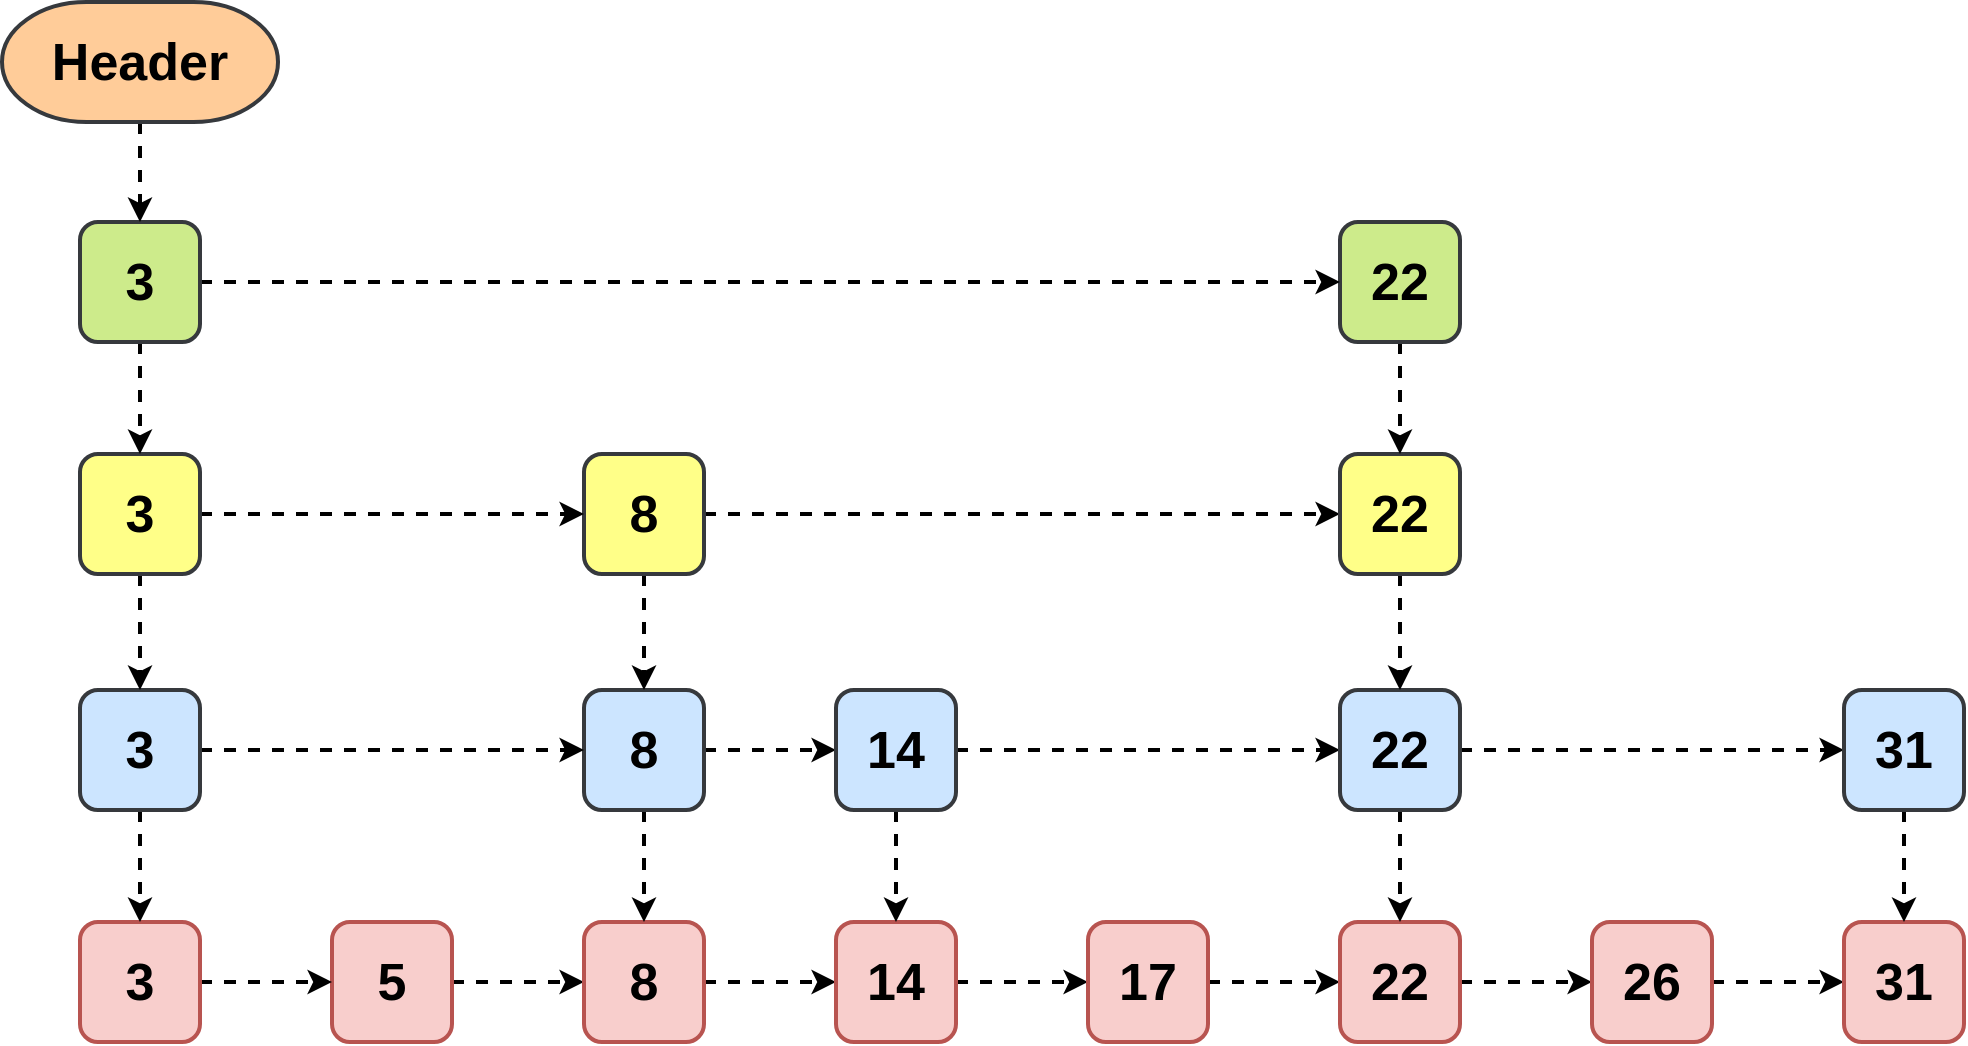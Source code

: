 <mxfile version="12.6.5" type="device"><diagram id="cGu2qYKcX4dulMtAiivS" name="Page-1"><mxGraphModel dx="1953" dy="1040" grid="0" gridSize="10" guides="1" tooltips="1" connect="1" arrows="1" fold="1" page="0" pageScale="1" pageWidth="827" pageHeight="1169" math="0" shadow="0"><root><mxCell id="0"/><mxCell id="1" parent="0"/><mxCell id="sqYUehq5y0aGIdNPu31Y-55" style="edgeStyle=orthogonalEdgeStyle;rounded=0;orthogonalLoop=1;jettySize=auto;html=1;exitX=1;exitY=0.5;exitDx=0;exitDy=0;entryX=0;entryY=0.5;entryDx=0;entryDy=0;dashed=1;strokeWidth=2;fontSize=26;" edge="1" parent="1" source="sqYUehq5y0aGIdNPu31Y-1" target="sqYUehq5y0aGIdNPu31Y-2"><mxGeometry relative="1" as="geometry"/></mxCell><mxCell id="sqYUehq5y0aGIdNPu31Y-1" value="5" style="rounded=1;whiteSpace=wrap;html=1;strokeWidth=2;fontSize=26;fontStyle=1;fillColor=#f8cecc;strokeColor=#b85450;" vertex="1" parent="1"><mxGeometry x="-29" y="206" width="60" height="60" as="geometry"/></mxCell><mxCell id="sqYUehq5y0aGIdNPu31Y-56" style="edgeStyle=orthogonalEdgeStyle;rounded=0;orthogonalLoop=1;jettySize=auto;html=1;exitX=1;exitY=0.5;exitDx=0;exitDy=0;entryX=0;entryY=0.5;entryDx=0;entryDy=0;dashed=1;strokeWidth=2;fontSize=26;" edge="1" parent="1" source="sqYUehq5y0aGIdNPu31Y-2" target="sqYUehq5y0aGIdNPu31Y-3"><mxGeometry relative="1" as="geometry"/></mxCell><mxCell id="sqYUehq5y0aGIdNPu31Y-2" value="8" style="rounded=1;whiteSpace=wrap;html=1;strokeWidth=2;fontSize=26;fontStyle=1;fillColor=#f8cecc;strokeColor=#b85450;" vertex="1" parent="1"><mxGeometry x="97" y="206" width="60" height="60" as="geometry"/></mxCell><mxCell id="sqYUehq5y0aGIdNPu31Y-57" style="edgeStyle=orthogonalEdgeStyle;rounded=0;orthogonalLoop=1;jettySize=auto;html=1;exitX=1;exitY=0.5;exitDx=0;exitDy=0;entryX=0;entryY=0.5;entryDx=0;entryDy=0;dashed=1;strokeWidth=2;fontSize=26;" edge="1" parent="1" source="sqYUehq5y0aGIdNPu31Y-3" target="sqYUehq5y0aGIdNPu31Y-4"><mxGeometry relative="1" as="geometry"/></mxCell><mxCell id="sqYUehq5y0aGIdNPu31Y-3" value="14" style="rounded=1;whiteSpace=wrap;html=1;strokeWidth=2;fontSize=26;fontStyle=1;fillColor=#f8cecc;strokeColor=#b85450;" vertex="1" parent="1"><mxGeometry x="223" y="206" width="60" height="60" as="geometry"/></mxCell><mxCell id="sqYUehq5y0aGIdNPu31Y-59" style="edgeStyle=orthogonalEdgeStyle;rounded=0;orthogonalLoop=1;jettySize=auto;html=1;exitX=1;exitY=0.5;exitDx=0;exitDy=0;entryX=0;entryY=0.5;entryDx=0;entryDy=0;dashed=1;strokeWidth=2;fontSize=26;" edge="1" parent="1" source="sqYUehq5y0aGIdNPu31Y-4" target="sqYUehq5y0aGIdNPu31Y-5"><mxGeometry relative="1" as="geometry"/></mxCell><mxCell id="sqYUehq5y0aGIdNPu31Y-4" value="17" style="rounded=1;whiteSpace=wrap;html=1;strokeWidth=2;fontSize=26;fontStyle=1;fillColor=#f8cecc;strokeColor=#b85450;" vertex="1" parent="1"><mxGeometry x="349" y="206" width="60" height="60" as="geometry"/></mxCell><mxCell id="sqYUehq5y0aGIdNPu31Y-60" style="edgeStyle=orthogonalEdgeStyle;rounded=0;orthogonalLoop=1;jettySize=auto;html=1;exitX=1;exitY=0.5;exitDx=0;exitDy=0;entryX=0;entryY=0.5;entryDx=0;entryDy=0;dashed=1;strokeWidth=2;fontSize=26;" edge="1" parent="1" source="sqYUehq5y0aGIdNPu31Y-5" target="sqYUehq5y0aGIdNPu31Y-7"><mxGeometry relative="1" as="geometry"/></mxCell><mxCell id="sqYUehq5y0aGIdNPu31Y-5" value="22" style="rounded=1;whiteSpace=wrap;html=1;strokeWidth=2;fontSize=26;fontStyle=1;fillColor=#f8cecc;strokeColor=#b85450;" vertex="1" parent="1"><mxGeometry x="475" y="206" width="60" height="60" as="geometry"/></mxCell><mxCell id="sqYUehq5y0aGIdNPu31Y-54" style="edgeStyle=orthogonalEdgeStyle;rounded=0;orthogonalLoop=1;jettySize=auto;html=1;exitX=1;exitY=0.5;exitDx=0;exitDy=0;entryX=0;entryY=0.5;entryDx=0;entryDy=0;dashed=1;strokeWidth=2;fontSize=26;" edge="1" parent="1" source="sqYUehq5y0aGIdNPu31Y-6" target="sqYUehq5y0aGIdNPu31Y-1"><mxGeometry relative="1" as="geometry"/></mxCell><mxCell id="sqYUehq5y0aGIdNPu31Y-6" value="3" style="rounded=1;whiteSpace=wrap;html=1;strokeWidth=2;fontSize=26;fontStyle=1;fillColor=#f8cecc;strokeColor=#b85450;" vertex="1" parent="1"><mxGeometry x="-155" y="206" width="60" height="60" as="geometry"/></mxCell><mxCell id="sqYUehq5y0aGIdNPu31Y-61" style="edgeStyle=orthogonalEdgeStyle;rounded=0;orthogonalLoop=1;jettySize=auto;html=1;exitX=1;exitY=0.5;exitDx=0;exitDy=0;entryX=0;entryY=0.5;entryDx=0;entryDy=0;dashed=1;strokeWidth=2;fontSize=26;" edge="1" parent="1" source="sqYUehq5y0aGIdNPu31Y-7" target="sqYUehq5y0aGIdNPu31Y-8"><mxGeometry relative="1" as="geometry"/></mxCell><mxCell id="sqYUehq5y0aGIdNPu31Y-7" value="26" style="rounded=1;whiteSpace=wrap;html=1;strokeWidth=2;fontSize=26;fontStyle=1;fillColor=#f8cecc;strokeColor=#b85450;" vertex="1" parent="1"><mxGeometry x="601" y="206" width="60" height="60" as="geometry"/></mxCell><mxCell id="sqYUehq5y0aGIdNPu31Y-8" value="31" style="rounded=1;whiteSpace=wrap;html=1;strokeWidth=2;fontSize=26;fontStyle=1;fillColor=#f8cecc;strokeColor=#b85450;" vertex="1" parent="1"><mxGeometry x="727" y="206" width="60" height="60" as="geometry"/></mxCell><mxCell id="sqYUehq5y0aGIdNPu31Y-46" style="edgeStyle=orthogonalEdgeStyle;rounded=0;orthogonalLoop=1;jettySize=auto;html=1;exitX=0.5;exitY=1;exitDx=0;exitDy=0;entryX=0.5;entryY=0;entryDx=0;entryDy=0;dashed=1;strokeWidth=2;fontSize=26;" edge="1" parent="1" source="sqYUehq5y0aGIdNPu31Y-10" target="sqYUehq5y0aGIdNPu31Y-2"><mxGeometry relative="1" as="geometry"/></mxCell><mxCell id="sqYUehq5y0aGIdNPu31Y-51" style="edgeStyle=orthogonalEdgeStyle;rounded=0;orthogonalLoop=1;jettySize=auto;html=1;exitX=1;exitY=0.5;exitDx=0;exitDy=0;entryX=0;entryY=0.5;entryDx=0;entryDy=0;dashed=1;strokeWidth=2;fontSize=26;" edge="1" parent="1" source="sqYUehq5y0aGIdNPu31Y-10" target="sqYUehq5y0aGIdNPu31Y-11"><mxGeometry relative="1" as="geometry"/></mxCell><mxCell id="sqYUehq5y0aGIdNPu31Y-10" value="8" style="rounded=1;whiteSpace=wrap;html=1;strokeWidth=2;fontSize=26;fontStyle=1;fillColor=#cce5ff;strokeColor=#36393d;" vertex="1" parent="1"><mxGeometry x="97" y="90" width="60" height="60" as="geometry"/></mxCell><mxCell id="sqYUehq5y0aGIdNPu31Y-45" style="edgeStyle=orthogonalEdgeStyle;rounded=0;orthogonalLoop=1;jettySize=auto;html=1;exitX=0.5;exitY=1;exitDx=0;exitDy=0;entryX=0.5;entryY=0;entryDx=0;entryDy=0;dashed=1;strokeWidth=2;fontSize=26;" edge="1" parent="1" source="sqYUehq5y0aGIdNPu31Y-11" target="sqYUehq5y0aGIdNPu31Y-3"><mxGeometry relative="1" as="geometry"/></mxCell><mxCell id="sqYUehq5y0aGIdNPu31Y-52" style="edgeStyle=orthogonalEdgeStyle;rounded=0;orthogonalLoop=1;jettySize=auto;html=1;exitX=1;exitY=0.5;exitDx=0;exitDy=0;entryX=0;entryY=0.5;entryDx=0;entryDy=0;dashed=1;strokeWidth=2;fontSize=26;" edge="1" parent="1" source="sqYUehq5y0aGIdNPu31Y-11" target="sqYUehq5y0aGIdNPu31Y-13"><mxGeometry relative="1" as="geometry"/></mxCell><mxCell id="sqYUehq5y0aGIdNPu31Y-11" value="14" style="rounded=1;whiteSpace=wrap;html=1;strokeWidth=2;fontSize=26;fontStyle=1;fillColor=#cce5ff;strokeColor=#36393d;" vertex="1" parent="1"><mxGeometry x="223" y="90" width="60" height="60" as="geometry"/></mxCell><mxCell id="sqYUehq5y0aGIdNPu31Y-43" style="edgeStyle=orthogonalEdgeStyle;rounded=0;orthogonalLoop=1;jettySize=auto;html=1;exitX=0.5;exitY=1;exitDx=0;exitDy=0;entryX=0.5;entryY=0;entryDx=0;entryDy=0;dashed=1;strokeWidth=2;fontSize=26;" edge="1" parent="1" source="sqYUehq5y0aGIdNPu31Y-13" target="sqYUehq5y0aGIdNPu31Y-5"><mxGeometry relative="1" as="geometry"/></mxCell><mxCell id="sqYUehq5y0aGIdNPu31Y-53" style="edgeStyle=orthogonalEdgeStyle;rounded=0;orthogonalLoop=1;jettySize=auto;html=1;exitX=1;exitY=0.5;exitDx=0;exitDy=0;entryX=0;entryY=0.5;entryDx=0;entryDy=0;dashed=1;strokeWidth=2;fontSize=26;" edge="1" parent="1" source="sqYUehq5y0aGIdNPu31Y-13" target="sqYUehq5y0aGIdNPu31Y-16"><mxGeometry relative="1" as="geometry"/></mxCell><mxCell id="sqYUehq5y0aGIdNPu31Y-13" value="22" style="rounded=1;whiteSpace=wrap;html=1;strokeWidth=2;fontSize=26;fontStyle=1;fillColor=#cce5ff;strokeColor=#36393d;" vertex="1" parent="1"><mxGeometry x="475" y="90" width="60" height="60" as="geometry"/></mxCell><mxCell id="sqYUehq5y0aGIdNPu31Y-39" style="edgeStyle=orthogonalEdgeStyle;rounded=0;orthogonalLoop=1;jettySize=auto;html=1;exitX=0.5;exitY=1;exitDx=0;exitDy=0;entryX=0.5;entryY=0;entryDx=0;entryDy=0;dashed=1;strokeWidth=2;fontSize=26;" edge="1" parent="1" source="sqYUehq5y0aGIdNPu31Y-14" target="sqYUehq5y0aGIdNPu31Y-6"><mxGeometry relative="1" as="geometry"/></mxCell><mxCell id="sqYUehq5y0aGIdNPu31Y-50" style="edgeStyle=orthogonalEdgeStyle;rounded=0;orthogonalLoop=1;jettySize=auto;html=1;exitX=1;exitY=0.5;exitDx=0;exitDy=0;entryX=0;entryY=0.5;entryDx=0;entryDy=0;dashed=1;strokeWidth=2;fontSize=26;" edge="1" parent="1" source="sqYUehq5y0aGIdNPu31Y-14" target="sqYUehq5y0aGIdNPu31Y-10"><mxGeometry relative="1" as="geometry"/></mxCell><mxCell id="sqYUehq5y0aGIdNPu31Y-14" value="3" style="rounded=1;whiteSpace=wrap;html=1;strokeWidth=2;fontSize=26;fontStyle=1;fillColor=#cce5ff;strokeColor=#36393d;" vertex="1" parent="1"><mxGeometry x="-155" y="90" width="60" height="60" as="geometry"/></mxCell><mxCell id="sqYUehq5y0aGIdNPu31Y-44" style="edgeStyle=orthogonalEdgeStyle;rounded=0;orthogonalLoop=1;jettySize=auto;html=1;exitX=0.5;exitY=1;exitDx=0;exitDy=0;entryX=0.5;entryY=0;entryDx=0;entryDy=0;dashed=1;strokeWidth=2;fontSize=26;" edge="1" parent="1" source="sqYUehq5y0aGIdNPu31Y-16" target="sqYUehq5y0aGIdNPu31Y-8"><mxGeometry relative="1" as="geometry"/></mxCell><mxCell id="sqYUehq5y0aGIdNPu31Y-16" value="31" style="rounded=1;whiteSpace=wrap;html=1;strokeWidth=2;fontSize=26;fontStyle=1;fillColor=#cce5ff;strokeColor=#36393d;" vertex="1" parent="1"><mxGeometry x="727" y="90" width="60" height="60" as="geometry"/></mxCell><mxCell id="sqYUehq5y0aGIdNPu31Y-40" style="edgeStyle=orthogonalEdgeStyle;rounded=0;orthogonalLoop=1;jettySize=auto;html=1;exitX=0.5;exitY=1;exitDx=0;exitDy=0;entryX=0.5;entryY=0;entryDx=0;entryDy=0;dashed=1;strokeWidth=2;fontSize=26;" edge="1" parent="1" source="sqYUehq5y0aGIdNPu31Y-18" target="sqYUehq5y0aGIdNPu31Y-10"><mxGeometry relative="1" as="geometry"/></mxCell><mxCell id="sqYUehq5y0aGIdNPu31Y-49" style="edgeStyle=orthogonalEdgeStyle;rounded=0;orthogonalLoop=1;jettySize=auto;html=1;exitX=1;exitY=0.5;exitDx=0;exitDy=0;entryX=0;entryY=0.5;entryDx=0;entryDy=0;dashed=1;strokeWidth=2;fontSize=26;" edge="1" parent="1" source="sqYUehq5y0aGIdNPu31Y-18" target="sqYUehq5y0aGIdNPu31Y-21"><mxGeometry relative="1" as="geometry"/></mxCell><mxCell id="sqYUehq5y0aGIdNPu31Y-18" value="8" style="rounded=1;whiteSpace=wrap;html=1;strokeWidth=2;fontSize=26;fontStyle=1;fillColor=#ffff88;strokeColor=#36393d;" vertex="1" parent="1"><mxGeometry x="97" y="-28" width="60" height="60" as="geometry"/></mxCell><mxCell id="sqYUehq5y0aGIdNPu31Y-41" style="edgeStyle=orthogonalEdgeStyle;rounded=0;orthogonalLoop=1;jettySize=auto;html=1;exitX=0.5;exitY=1;exitDx=0;exitDy=0;entryX=0.5;entryY=0;entryDx=0;entryDy=0;dashed=1;strokeWidth=2;fontSize=26;" edge="1" parent="1" source="sqYUehq5y0aGIdNPu31Y-21" target="sqYUehq5y0aGIdNPu31Y-13"><mxGeometry relative="1" as="geometry"/></mxCell><mxCell id="sqYUehq5y0aGIdNPu31Y-21" value="22" style="rounded=1;whiteSpace=wrap;html=1;strokeWidth=2;fontSize=26;fontStyle=1;fillColor=#ffff88;strokeColor=#36393d;" vertex="1" parent="1"><mxGeometry x="475" y="-28" width="60" height="60" as="geometry"/></mxCell><mxCell id="sqYUehq5y0aGIdNPu31Y-38" style="edgeStyle=orthogonalEdgeStyle;rounded=0;orthogonalLoop=1;jettySize=auto;html=1;exitX=0.5;exitY=1;exitDx=0;exitDy=0;entryX=0.5;entryY=0;entryDx=0;entryDy=0;dashed=1;strokeWidth=2;fontSize=26;" edge="1" parent="1" source="sqYUehq5y0aGIdNPu31Y-22" target="sqYUehq5y0aGIdNPu31Y-14"><mxGeometry relative="1" as="geometry"/></mxCell><mxCell id="sqYUehq5y0aGIdNPu31Y-48" style="edgeStyle=orthogonalEdgeStyle;rounded=0;orthogonalLoop=1;jettySize=auto;html=1;exitX=1;exitY=0.5;exitDx=0;exitDy=0;entryX=0;entryY=0.5;entryDx=0;entryDy=0;dashed=1;strokeWidth=2;fontSize=26;" edge="1" parent="1" source="sqYUehq5y0aGIdNPu31Y-22" target="sqYUehq5y0aGIdNPu31Y-18"><mxGeometry relative="1" as="geometry"/></mxCell><mxCell id="sqYUehq5y0aGIdNPu31Y-22" value="3" style="rounded=1;whiteSpace=wrap;html=1;strokeWidth=2;fontSize=26;fontStyle=1;fillColor=#ffff88;strokeColor=#36393d;" vertex="1" parent="1"><mxGeometry x="-155" y="-28" width="60" height="60" as="geometry"/></mxCell><mxCell id="sqYUehq5y0aGIdNPu31Y-42" style="edgeStyle=orthogonalEdgeStyle;rounded=0;orthogonalLoop=1;jettySize=auto;html=1;exitX=0.5;exitY=1;exitDx=0;exitDy=0;entryX=0.5;entryY=0;entryDx=0;entryDy=0;dashed=1;strokeWidth=2;fontSize=26;" edge="1" parent="1" source="sqYUehq5y0aGIdNPu31Y-29" target="sqYUehq5y0aGIdNPu31Y-21"><mxGeometry relative="1" as="geometry"/></mxCell><mxCell id="sqYUehq5y0aGIdNPu31Y-29" value="22" style="rounded=1;whiteSpace=wrap;html=1;strokeWidth=2;fontSize=26;fontStyle=1;fillColor=#cdeb8b;strokeColor=#36393d;" vertex="1" parent="1"><mxGeometry x="475" y="-144" width="60" height="60" as="geometry"/></mxCell><mxCell id="sqYUehq5y0aGIdNPu31Y-37" style="edgeStyle=orthogonalEdgeStyle;rounded=0;orthogonalLoop=1;jettySize=auto;html=1;exitX=0.5;exitY=1;exitDx=0;exitDy=0;entryX=0.5;entryY=0;entryDx=0;entryDy=0;dashed=1;strokeWidth=2;fontSize=26;" edge="1" parent="1" source="sqYUehq5y0aGIdNPu31Y-30" target="sqYUehq5y0aGIdNPu31Y-22"><mxGeometry relative="1" as="geometry"/></mxCell><mxCell id="sqYUehq5y0aGIdNPu31Y-47" style="edgeStyle=orthogonalEdgeStyle;rounded=0;orthogonalLoop=1;jettySize=auto;html=1;entryX=0;entryY=0.5;entryDx=0;entryDy=0;dashed=1;strokeWidth=2;fontSize=26;" edge="1" parent="1" source="sqYUehq5y0aGIdNPu31Y-30" target="sqYUehq5y0aGIdNPu31Y-29"><mxGeometry relative="1" as="geometry"/></mxCell><mxCell id="sqYUehq5y0aGIdNPu31Y-30" value="3" style="rounded=1;whiteSpace=wrap;html=1;strokeWidth=2;fontSize=26;fontStyle=1;fillColor=#cdeb8b;strokeColor=#36393d;" vertex="1" parent="1"><mxGeometry x="-155" y="-144" width="60" height="60" as="geometry"/></mxCell><mxCell id="sqYUehq5y0aGIdNPu31Y-36" style="edgeStyle=orthogonalEdgeStyle;rounded=0;orthogonalLoop=1;jettySize=auto;html=1;entryX=0.5;entryY=0;entryDx=0;entryDy=0;dashed=1;strokeWidth=2;fontSize=26;" edge="1" parent="1" source="sqYUehq5y0aGIdNPu31Y-34" target="sqYUehq5y0aGIdNPu31Y-30"><mxGeometry relative="1" as="geometry"/></mxCell><mxCell id="sqYUehq5y0aGIdNPu31Y-34" value="Header" style="strokeWidth=2;html=1;shape=mxgraph.flowchart.terminator;whiteSpace=wrap;fontSize=26;fontStyle=1;fillColor=#ffcc99;strokeColor=#36393d;" vertex="1" parent="1"><mxGeometry x="-194" y="-254" width="138" height="60" as="geometry"/></mxCell></root></mxGraphModel></diagram></mxfile>
